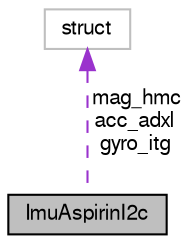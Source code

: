digraph "ImuAspirinI2c"
{
  edge [fontname="FreeSans",fontsize="10",labelfontname="FreeSans",labelfontsize="10"];
  node [fontname="FreeSans",fontsize="10",shape=record];
  Node1 [label="ImuAspirinI2c",height=0.2,width=0.4,color="black", fillcolor="grey75", style="filled", fontcolor="black"];
  Node2 -> Node1 [dir="back",color="darkorchid3",fontsize="10",style="dashed",label=" mag_hmc\nacc_adxl\ngyro_itg" ,fontname="FreeSans"];
  Node2 [label="struct",height=0.2,width=0.4,color="grey75", fillcolor="white", style="filled"];
}
